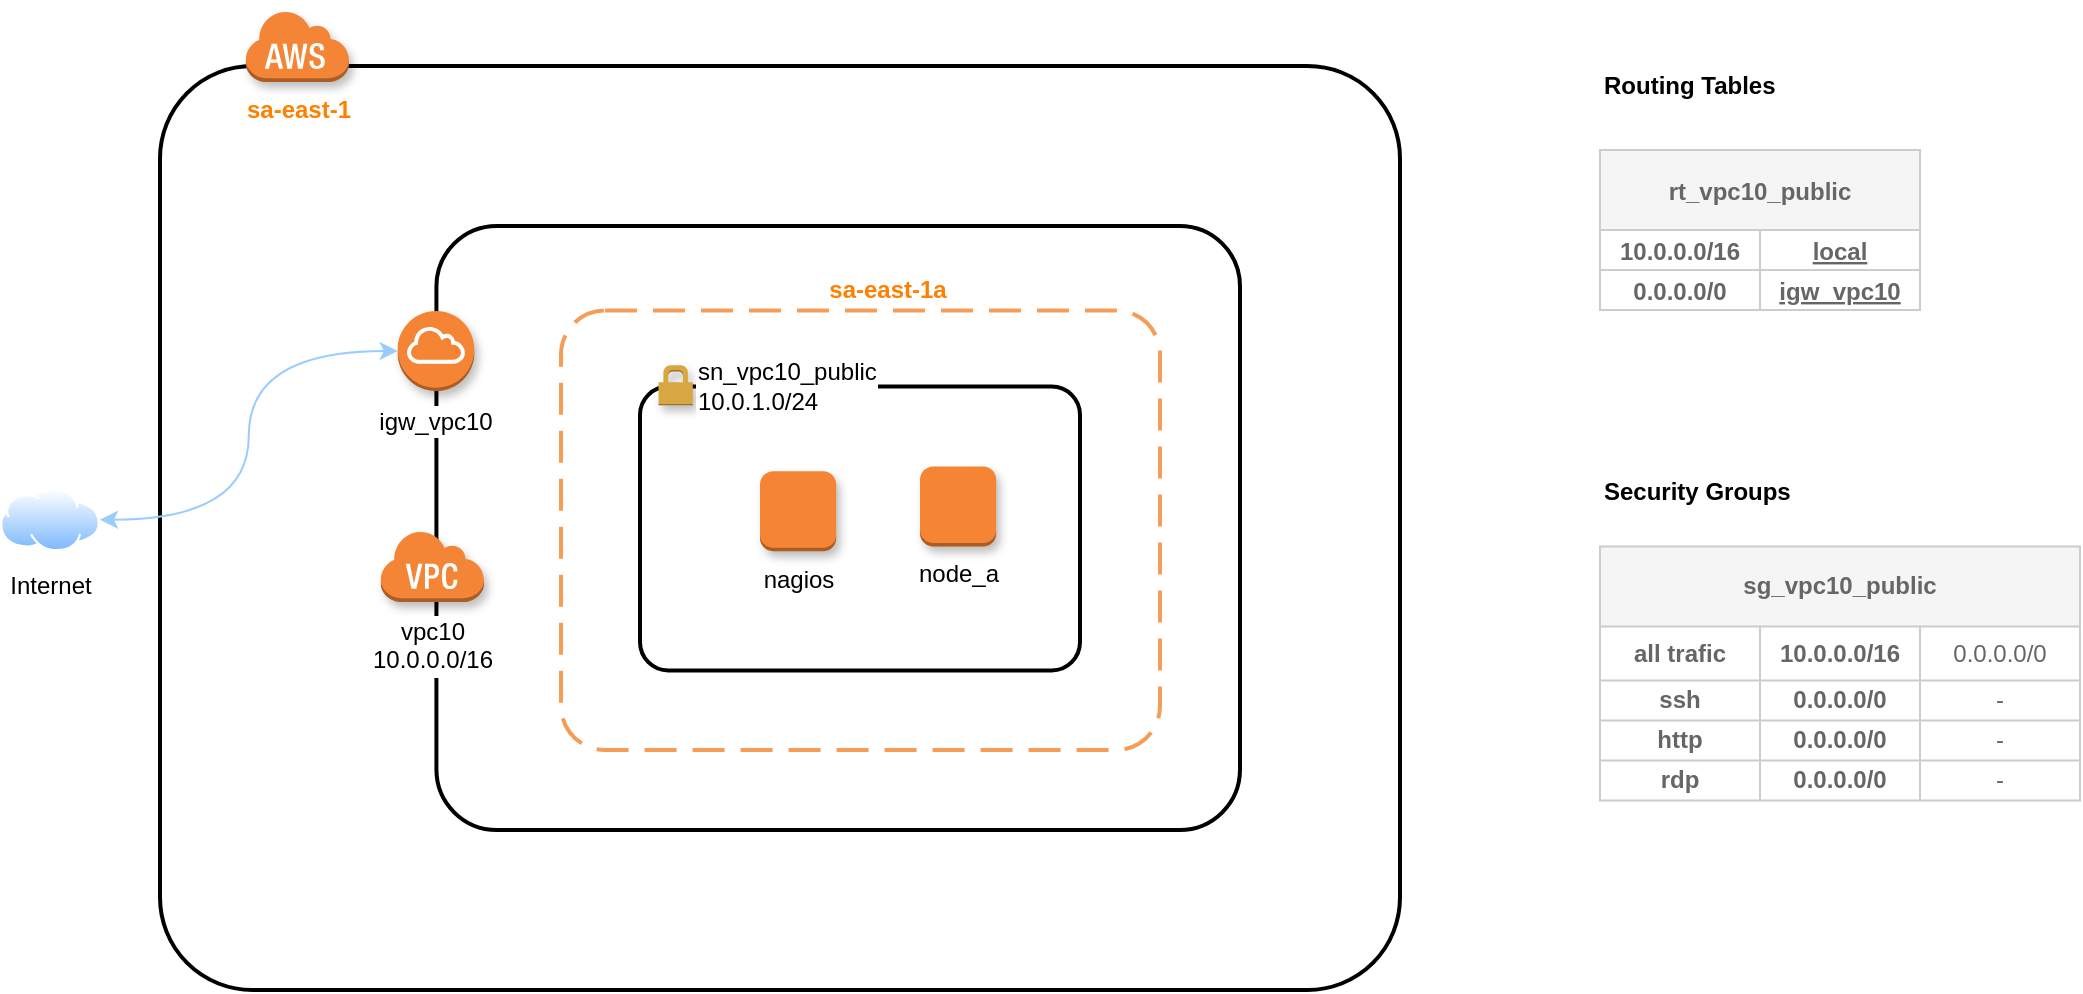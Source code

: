 <mxfile version="14.6.13" type="device"><diagram id="ek9SvoUbZJLgTX0v-QCz" name="Page-1"><mxGraphModel dx="1996" dy="659" grid="1" gridSize="10" guides="1" tooltips="1" connect="1" arrows="1" fold="1" page="1" pageScale="1" pageWidth="827" pageHeight="1169" math="0" shadow="0"><root><mxCell id="0"/><mxCell id="1" parent="0"/><mxCell id="N_aPm0FDeAfyOkNH4oF6-1" value="" style="rounded=1;arcSize=10;dashed=0;fillColor=none;gradientColor=none;strokeWidth=2;" parent="1" vertex="1"><mxGeometry x="-680" y="78" width="620" height="462" as="geometry"/></mxCell><mxCell id="N_aPm0FDeAfyOkNH4oF6-2" value="" style="rounded=1;arcSize=10;dashed=0;fillColor=none;gradientColor=none;strokeWidth=2;" parent="1" vertex="1"><mxGeometry x="-541.79" y="158" width="401.79" height="302" as="geometry"/></mxCell><mxCell id="N_aPm0FDeAfyOkNH4oF6-3" value="" style="rounded=1;arcSize=10;dashed=1;strokeColor=#F59D56;fillColor=none;gradientColor=none;dashPattern=8 4;strokeWidth=2;" parent="1" vertex="1"><mxGeometry x="-479.5" y="200.25" width="299.5" height="219.75" as="geometry"/></mxCell><mxCell id="N_aPm0FDeAfyOkNH4oF6-4" value="" style="rounded=1;arcSize=10;dashed=0;fillColor=none;gradientColor=none;strokeWidth=2;" parent="1" vertex="1"><mxGeometry x="-440" y="238.25" width="220" height="142" as="geometry"/></mxCell><mxCell id="N_aPm0FDeAfyOkNH4oF6-6" value="&lt;span&gt;vpc10&lt;/span&gt;&lt;span&gt;&lt;br&gt;10.0.0.0/16&lt;/span&gt;" style="dashed=0;html=1;shape=mxgraph.aws3.virtual_private_cloud;fillColor=#F58536;gradientColor=none;dashed=0;labelPosition=center;verticalLabelPosition=bottom;align=center;verticalAlign=top;labelBackgroundColor=#ffffff;labelBorderColor=#FFFFFF;shadow=1;" parent="1" vertex="1"><mxGeometry x="-570" y="310" width="52" height="36" as="geometry"/></mxCell><mxCell id="N_aPm0FDeAfyOkNH4oF6-7" value="&lt;font color=&quot;#ff8000&quot;&gt;&lt;b&gt;sa-east-1&lt;/b&gt;&lt;/font&gt;" style="dashed=0;html=1;shape=mxgraph.aws3.cloud;fillColor=#F58536;gradientColor=none;dashed=0;shadow=1;labelPosition=center;verticalLabelPosition=bottom;align=center;verticalAlign=top;" parent="1" vertex="1"><mxGeometry x="-637.5" y="50" width="52" height="36" as="geometry"/></mxCell><mxCell id="N_aPm0FDeAfyOkNH4oF6-8" value="&lt;span style=&quot;text-align: left&quot;&gt;sn_vpc10_public&lt;br&gt;10.0.1.0/24&lt;/span&gt;" style="dashed=0;html=1;shape=mxgraph.aws3.permissions;fillColor=#D9A741;gradientColor=none;dashed=0;shadow=1;labelPosition=right;verticalLabelPosition=middle;align=left;verticalAlign=middle;labelBackgroundColor=#ffffff;labelBorderColor=#FFFFFF;" parent="1" vertex="1"><mxGeometry x="-430.73" y="227.63" width="17.14" height="20" as="geometry"/></mxCell><mxCell id="N_aPm0FDeAfyOkNH4oF6-11" value="sa-east-1a" style="text;html=1;strokeColor=none;fillColor=none;align=center;verticalAlign=middle;whiteSpace=wrap;rounded=0;fontStyle=1;fontColor=#FF8000;" parent="1" vertex="1"><mxGeometry x="-470.83" y="180.25" width="310" height="20" as="geometry"/></mxCell><mxCell id="N_aPm0FDeAfyOkNH4oF6-17" value="&lt;span&gt;igw_vpc10&lt;/span&gt;" style="outlineConnect=0;dashed=0;verticalLabelPosition=bottom;verticalAlign=top;align=center;html=1;shape=mxgraph.aws3.internet_gateway;fillColor=#F58534;gradientColor=none;fontColor=#000000;fontSize=12;labelBackgroundColor=#ffffff;whiteSpace=wrap;labelBorderColor=#FFFFFF;shadow=1;" parent="1" vertex="1"><mxGeometry x="-561.16" y="200.5" width="38.33" height="40" as="geometry"/></mxCell><mxCell id="N_aPm0FDeAfyOkNH4oF6-28" value="Internet" style="aspect=fixed;perimeter=ellipsePerimeter;html=1;align=center;shadow=0;dashed=0;spacingTop=3;image;image=img/lib/active_directory/internet_cloud.svg;fontSize=12;fontColor=#000000;" parent="1" vertex="1"><mxGeometry x="-760" y="289.12" width="50" height="31.5" as="geometry"/></mxCell><mxCell id="N_aPm0FDeAfyOkNH4oF6-35" value="nagios" style="outlineConnect=0;dashed=0;verticalLabelPosition=bottom;verticalAlign=top;align=center;html=1;shape=mxgraph.aws3.instance;fillColor=#F58534;shadow=1;sketch=0;" parent="1" vertex="1"><mxGeometry x="-380" y="280.62" width="38.1" height="40" as="geometry"/></mxCell><mxCell id="N_aPm0FDeAfyOkNH4oF6-47" value="node_a" style="outlineConnect=0;dashed=0;verticalLabelPosition=bottom;verticalAlign=top;align=center;html=1;shape=mxgraph.aws3.instance;fillColor=#F58534;shadow=1;sketch=0;" parent="1" vertex="1"><mxGeometry x="-300" y="278.25" width="38.1" height="40" as="geometry"/></mxCell><mxCell id="N_aPm0FDeAfyOkNH4oF6-164" style="edgeStyle=orthogonalEdgeStyle;rounded=0;orthogonalLoop=1;jettySize=auto;html=1;exitX=1;exitY=0.5;exitDx=0;exitDy=0;entryX=0;entryY=0.5;entryDx=0;entryDy=0;entryPerimeter=0;fillColor=#0050ef;startArrow=classic;startFill=1;endArrow=classic;endFill=1;elbow=vertical;curved=1;strokeColor=#99CCFF;" parent="1" source="N_aPm0FDeAfyOkNH4oF6-28" target="N_aPm0FDeAfyOkNH4oF6-17" edge="1"><mxGeometry relative="1" as="geometry"><mxPoint x="-600" y="283.992" as="sourcePoint"/><mxPoint x="-632.75" y="470.13" as="targetPoint"/></mxGeometry></mxCell><mxCell id="N_aPm0FDeAfyOkNH4oF6-165" value="Routing Tables" style="text;html=1;strokeColor=none;fillColor=none;align=left;verticalAlign=middle;whiteSpace=wrap;rounded=1;fontStyle=1;shadow=1;sketch=0;glass=0;" parent="1" vertex="1"><mxGeometry x="40" y="78" width="174" height="20" as="geometry"/></mxCell><mxCell id="N_aPm0FDeAfyOkNH4oF6-197" value="Security Groups" style="text;html=1;strokeColor=none;fillColor=none;align=left;verticalAlign=middle;whiteSpace=wrap;rounded=1;fontStyle=1;shadow=1;sketch=0;glass=0;" parent="1" vertex="1"><mxGeometry x="40" y="280.62" width="174" height="20" as="geometry"/></mxCell><mxCell id="N_aPm0FDeAfyOkNH4oF6-74" value="rt_vpc10_public" style="shape=table;startSize=40;container=1;collapsible=1;childLayout=tableLayout;fixedRows=1;rowLines=0;fontStyle=1;align=center;resizeLast=1;fillColor=#f5f5f5;strokeColor=#CCCCCC;spacingLeft=0;fontColor=#666666;" parent="1" vertex="1"><mxGeometry x="40" y="120" width="160" height="80" as="geometry"><mxRectangle x="1010" y="180" width="60" height="30" as="alternateBounds"/></mxGeometry></mxCell><mxCell id="N_aPm0FDeAfyOkNH4oF6-78" value="" style="shape=partialRectangle;collapsible=0;dropTarget=0;pointerEvents=0;fillColor=none;top=0;left=0;bottom=1;right=0;points=[[0,0.5],[1,0.5]];portConstraint=eastwest;strokeColor=#CCCCCC;align=center;spacingLeft=0;fontColor=#666666;" parent="N_aPm0FDeAfyOkNH4oF6-74" vertex="1"><mxGeometry y="40" width="160" height="20" as="geometry"/></mxCell><mxCell id="N_aPm0FDeAfyOkNH4oF6-79" value="10.0.0.0/16" style="shape=partialRectangle;connectable=0;fillColor=none;top=0;left=0;bottom=0;right=0;fontStyle=1;overflow=hidden;strokeColor=#CCCCCC;align=center;spacingLeft=0;fontColor=#666666;" parent="N_aPm0FDeAfyOkNH4oF6-78" vertex="1"><mxGeometry width="80" height="20" as="geometry"/></mxCell><mxCell id="N_aPm0FDeAfyOkNH4oF6-80" value="local" style="shape=partialRectangle;connectable=0;fillColor=none;top=0;left=0;bottom=0;right=0;align=center;spacingLeft=0;fontStyle=5;overflow=hidden;strokeColor=#CCCCCC;fontColor=#666666;" parent="N_aPm0FDeAfyOkNH4oF6-78" vertex="1"><mxGeometry x="80" width="80" height="20" as="geometry"/></mxCell><mxCell id="N_aPm0FDeAfyOkNH4oF6-145" value="" style="shape=partialRectangle;collapsible=0;dropTarget=0;pointerEvents=0;fillColor=none;top=0;left=0;bottom=1;right=0;points=[[0,0.5],[1,0.5]];portConstraint=eastwest;strokeColor=#CCCCCC;align=center;spacingLeft=0;fontColor=#666666;" parent="N_aPm0FDeAfyOkNH4oF6-74" vertex="1"><mxGeometry y="60" width="160" height="20" as="geometry"/></mxCell><mxCell id="N_aPm0FDeAfyOkNH4oF6-146" value="0.0.0.0/0" style="shape=partialRectangle;connectable=0;fillColor=none;top=0;left=0;bottom=0;right=0;fontStyle=1;overflow=hidden;strokeColor=#CCCCCC;align=center;spacingLeft=0;fontColor=#666666;" parent="N_aPm0FDeAfyOkNH4oF6-145" vertex="1"><mxGeometry width="80" height="20" as="geometry"/></mxCell><mxCell id="N_aPm0FDeAfyOkNH4oF6-147" value="igw_vpc10" style="shape=partialRectangle;connectable=0;fillColor=none;top=0;left=0;bottom=0;right=0;align=center;spacingLeft=0;fontStyle=5;overflow=hidden;strokeColor=#CCCCCC;fontColor=#666666;" parent="N_aPm0FDeAfyOkNH4oF6-145" vertex="1"><mxGeometry x="80" width="80" height="20" as="geometry"/></mxCell><mxCell id="N_aPm0FDeAfyOkNH4oF6-228" value="sg_vpc10_public" style="shape=table;html=1;whiteSpace=wrap;startSize=40;container=1;collapsible=0;childLayout=tableLayout;strokeColor=#CCCCCC;fillColor=#f5f5f5;align=center;fontStyle=1;spacingLeft=0;fontColor=#666666;" parent="1" vertex="1"><mxGeometry x="40" y="318.25" width="240" height="127.01" as="geometry"/></mxCell><mxCell id="N_aPm0FDeAfyOkNH4oF6-229" value="" style="shape=partialRectangle;html=1;whiteSpace=wrap;collapsible=0;dropTarget=0;pointerEvents=0;fillColor=none;top=0;left=0;bottom=0;right=0;points=[[0,0.5],[1,0.5]];portConstraint=eastwest;spacingLeft=0;align=center;fontColor=#666666;" parent="N_aPm0FDeAfyOkNH4oF6-228" vertex="1"><mxGeometry y="40" width="240" height="27" as="geometry"/></mxCell><mxCell id="N_aPm0FDeAfyOkNH4oF6-230" value="&lt;span style=&quot;font-weight: 700;&quot;&gt;all trafic&lt;/span&gt;" style="shape=partialRectangle;html=1;whiteSpace=wrap;connectable=0;fillColor=none;top=0;left=0;bottom=0;right=0;overflow=hidden;spacingLeft=0;align=center;fontColor=#666666;" parent="N_aPm0FDeAfyOkNH4oF6-229" vertex="1"><mxGeometry width="80" height="27" as="geometry"/></mxCell><mxCell id="N_aPm0FDeAfyOkNH4oF6-231" value="&lt;span style=&quot;font-weight: 700&quot;&gt;10.0.0.0/16&lt;/span&gt;&lt;span style=&quot;font-weight: 700&quot;&gt;&lt;br&gt;&lt;/span&gt;" style="shape=partialRectangle;html=1;whiteSpace=wrap;connectable=0;fillColor=none;top=0;left=0;bottom=0;right=0;overflow=hidden;spacingLeft=0;align=center;fontColor=#666666;" parent="N_aPm0FDeAfyOkNH4oF6-229" vertex="1"><mxGeometry x="80" width="80" height="27" as="geometry"/></mxCell><mxCell id="N_aPm0FDeAfyOkNH4oF6-232" value="0.0.0.0/0" style="shape=partialRectangle;html=1;whiteSpace=wrap;connectable=0;fillColor=none;top=0;left=0;bottom=0;right=0;overflow=hidden;spacingLeft=0;align=center;fontColor=#666666;" parent="N_aPm0FDeAfyOkNH4oF6-229" vertex="1"><mxGeometry x="160" width="80" height="27" as="geometry"/></mxCell><mxCell id="N_aPm0FDeAfyOkNH4oF6-237" value="" style="shape=partialRectangle;html=1;whiteSpace=wrap;collapsible=0;dropTarget=0;pointerEvents=0;fillColor=none;top=0;left=0;bottom=0;right=0;points=[[0,0.5],[1,0.5]];portConstraint=eastwest;spacingLeft=0;align=center;fontColor=#666666;" parent="N_aPm0FDeAfyOkNH4oF6-228" vertex="1"><mxGeometry y="67" width="240" height="20" as="geometry"/></mxCell><mxCell id="N_aPm0FDeAfyOkNH4oF6-238" value="&lt;span style=&quot;font-weight: 700;&quot;&gt;ssh&lt;/span&gt;" style="shape=partialRectangle;html=1;whiteSpace=wrap;connectable=0;fillColor=none;top=0;left=0;bottom=0;right=0;overflow=hidden;spacingLeft=0;align=center;fontColor=#666666;" parent="N_aPm0FDeAfyOkNH4oF6-237" vertex="1"><mxGeometry width="80" height="20" as="geometry"/></mxCell><mxCell id="N_aPm0FDeAfyOkNH4oF6-239" value="&lt;span style=&quot;font-weight: 700;&quot;&gt;0.0.0.0/0&lt;/span&gt;" style="shape=partialRectangle;html=1;whiteSpace=wrap;connectable=0;fillColor=none;top=0;left=0;bottom=0;right=0;overflow=hidden;spacingLeft=0;align=center;fontColor=#666666;" parent="N_aPm0FDeAfyOkNH4oF6-237" vertex="1"><mxGeometry x="80" width="80" height="20" as="geometry"/></mxCell><mxCell id="N_aPm0FDeAfyOkNH4oF6-240" value="-" style="shape=partialRectangle;html=1;whiteSpace=wrap;connectable=0;fillColor=none;top=0;left=0;bottom=0;right=0;overflow=hidden;spacingLeft=0;align=center;fontColor=#666666;" parent="N_aPm0FDeAfyOkNH4oF6-237" vertex="1"><mxGeometry x="160" width="80" height="20" as="geometry"/></mxCell><mxCell id="N_aPm0FDeAfyOkNH4oF6-263" value="" style="shape=partialRectangle;html=1;whiteSpace=wrap;collapsible=0;dropTarget=0;pointerEvents=0;fillColor=none;top=0;left=0;bottom=0;right=0;points=[[0,0.5],[1,0.5]];portConstraint=eastwest;spacingLeft=0;align=center;fontColor=#666666;" parent="N_aPm0FDeAfyOkNH4oF6-228" vertex="1"><mxGeometry y="87" width="240" height="20" as="geometry"/></mxCell><mxCell id="N_aPm0FDeAfyOkNH4oF6-264" value="&lt;span style=&quot;font-weight: 700;&quot;&gt;http&lt;/span&gt;" style="shape=partialRectangle;html=1;whiteSpace=wrap;connectable=0;fillColor=none;top=0;left=0;bottom=0;right=0;overflow=hidden;spacingLeft=0;align=center;fontColor=#666666;" parent="N_aPm0FDeAfyOkNH4oF6-263" vertex="1"><mxGeometry width="80" height="20" as="geometry"/></mxCell><mxCell id="N_aPm0FDeAfyOkNH4oF6-265" value="&lt;span style=&quot;font-weight: 700;&quot;&gt;0.0.0.0/0&lt;/span&gt;" style="shape=partialRectangle;html=1;whiteSpace=wrap;connectable=0;fillColor=none;top=0;left=0;bottom=0;right=0;overflow=hidden;spacingLeft=0;align=center;fontColor=#666666;" parent="N_aPm0FDeAfyOkNH4oF6-263" vertex="1"><mxGeometry x="80" width="80" height="20" as="geometry"/></mxCell><mxCell id="N_aPm0FDeAfyOkNH4oF6-266" value="-" style="shape=partialRectangle;html=1;whiteSpace=wrap;connectable=0;fillColor=none;top=0;left=0;bottom=0;right=0;overflow=hidden;spacingLeft=0;align=center;fontColor=#666666;" parent="N_aPm0FDeAfyOkNH4oF6-263" vertex="1"><mxGeometry x="160" width="80" height="20" as="geometry"/></mxCell><mxCell id="N_aPm0FDeAfyOkNH4oF6-319" value="" style="shape=partialRectangle;html=1;whiteSpace=wrap;collapsible=0;dropTarget=0;pointerEvents=0;fillColor=none;top=0;left=0;bottom=0;right=0;points=[[0,0.5],[1,0.5]];portConstraint=eastwest;spacingLeft=0;align=center;fontColor=#666666;" parent="N_aPm0FDeAfyOkNH4oF6-228" vertex="1"><mxGeometry y="107" width="240" height="20" as="geometry"/></mxCell><mxCell id="N_aPm0FDeAfyOkNH4oF6-320" value="&lt;span style=&quot;font-weight: 700;&quot;&gt;rdp&lt;/span&gt;" style="shape=partialRectangle;html=1;whiteSpace=wrap;connectable=0;fillColor=none;top=0;left=0;bottom=0;right=0;overflow=hidden;spacingLeft=0;align=center;fontColor=#666666;" parent="N_aPm0FDeAfyOkNH4oF6-319" vertex="1"><mxGeometry width="80" height="20" as="geometry"/></mxCell><mxCell id="N_aPm0FDeAfyOkNH4oF6-321" value="&lt;span style=&quot;font-weight: 700;&quot;&gt;0.0.0.0/0&lt;/span&gt;" style="shape=partialRectangle;html=1;whiteSpace=wrap;connectable=0;fillColor=none;top=0;left=0;bottom=0;right=0;overflow=hidden;spacingLeft=0;align=center;fontColor=#666666;" parent="N_aPm0FDeAfyOkNH4oF6-319" vertex="1"><mxGeometry x="80" width="80" height="20" as="geometry"/></mxCell><mxCell id="N_aPm0FDeAfyOkNH4oF6-322" value="-" style="shape=partialRectangle;html=1;whiteSpace=wrap;connectable=0;fillColor=none;top=0;left=0;bottom=0;right=0;overflow=hidden;spacingLeft=0;align=center;fontColor=#666666;" parent="N_aPm0FDeAfyOkNH4oF6-319" vertex="1"><mxGeometry x="160" width="80" height="20" as="geometry"/></mxCell></root></mxGraphModel></diagram></mxfile>
